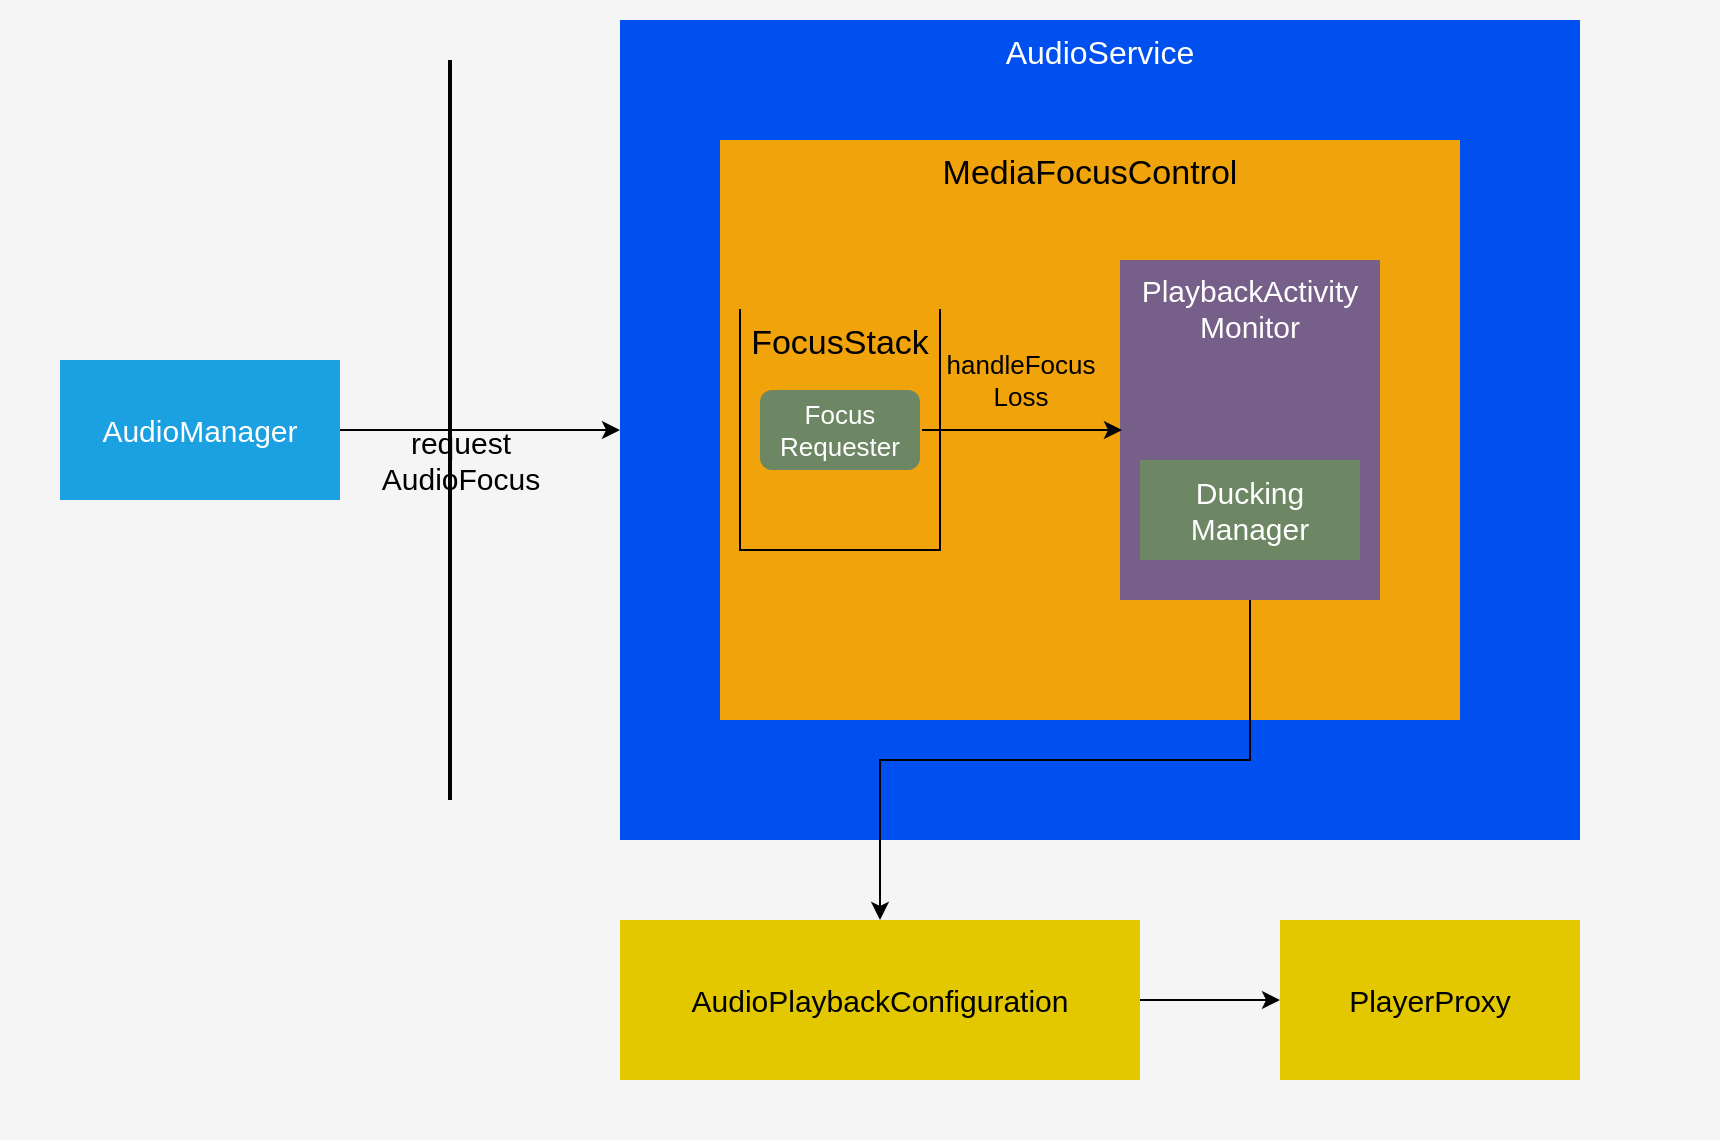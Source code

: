 <mxfile version="14.2.4" type="embed">
    <diagram id="RJC99PvxAYJV8UOK-OhZ" name="Page-1">
        <mxGraphModel dx="749" dy="574" grid="1" gridSize="10" guides="1" tooltips="1" connect="1" arrows="1" fold="1" page="1" pageScale="1" pageWidth="850" pageHeight="1100" math="0" shadow="0">
            <root>
                <mxCell id="0"/>
                <mxCell id="1" parent="0"/>
                <mxCell id="2" value="" style="rounded=0;whiteSpace=wrap;html=1;fillColor=#f5f5f5;fontColor=#333333;strokeColor=none;verticalAlign=top;" vertex="1" parent="1">
                    <mxGeometry x="10" y="10" width="860" height="570" as="geometry"/>
                </mxCell>
                <mxCell id="28" value="" style="line;strokeWidth=2;direction=south;html=1;labelBackgroundColor=none;fontSize=13;fontColor=#000000;strokeColor=#000000;" vertex="1" parent="1">
                    <mxGeometry x="230" y="40" width="10" height="370" as="geometry"/>
                </mxCell>
                <mxCell id="6" value="request&lt;br style=&quot;font-size: 15px;&quot;&gt;AudioFocus" style="edgeStyle=orthogonalEdgeStyle;rounded=0;orthogonalLoop=1;jettySize=auto;html=1;exitX=1;exitY=0.5;exitDx=0;exitDy=0;entryX=0;entryY=0.5;entryDx=0;entryDy=0;strokeColor=#000000;labelBackgroundColor=none;fontColor=#000000;fontSize=15;" edge="1" parent="1" source="3" target="4">
                    <mxGeometry x="-0.143" y="-15" relative="1" as="geometry">
                        <mxPoint as="offset"/>
                    </mxGeometry>
                </mxCell>
                <mxCell id="3" value="AudioManager" style="text;html=1;fillColor=#1ba1e2;align=center;verticalAlign=middle;whiteSpace=wrap;rounded=0;fontColor=#ffffff;fontSize=15;" vertex="1" parent="1">
                    <mxGeometry x="40" y="190" width="140" height="70" as="geometry"/>
                </mxCell>
                <mxCell id="4" value="AudioService" style="text;html=1;fillColor=#0050ef;align=center;verticalAlign=top;whiteSpace=wrap;rounded=0;fontColor=#ffffff;fontSize=16;" vertex="1" parent="1">
                    <mxGeometry x="320" y="20" width="480" height="410" as="geometry"/>
                </mxCell>
                <mxCell id="7" value="MediaFocusControl" style="rounded=0;whiteSpace=wrap;html=1;fillColor=#f0a30a;verticalAlign=top;fontSize=17;strokeColor=none;fontColor=#000000;" vertex="1" parent="1">
                    <mxGeometry x="370" y="80" width="370" height="290" as="geometry"/>
                </mxCell>
                <mxCell id="8" value="FocusStack" style="shape=partialRectangle;whiteSpace=wrap;html=1;bottom=1;right=1;left=1;top=0;fillColor=none;routingCenterX=-0.5;fontSize=17;fontColor=#000000;strokeColor=#000000;verticalAlign=top;" vertex="1" parent="1">
                    <mxGeometry x="380" y="165" width="100" height="120" as="geometry"/>
                </mxCell>
                <mxCell id="15" value="Focus&lt;br&gt;Requester" style="rounded=1;whiteSpace=wrap;html=1;fontSize=13;fontColor=#ffffff;fillColor=#6d8764;strokeColor=none;" vertex="1" parent="1">
                    <mxGeometry x="390" y="205" width="80" height="40" as="geometry"/>
                </mxCell>
                <mxCell id="31" style="edgeStyle=orthogonalEdgeStyle;rounded=0;orthogonalLoop=1;jettySize=auto;html=1;exitX=0.5;exitY=1;exitDx=0;exitDy=0;labelBackgroundColor=none;strokeColor=#000000;fontSize=15;fontColor=#000000;" edge="1" parent="1" source="16" target="29">
                    <mxGeometry relative="1" as="geometry"/>
                </mxCell>
                <mxCell id="16" value="PlaybackActivity&lt;br style=&quot;font-size: 15px;&quot;&gt;Monitor" style="rounded=0;whiteSpace=wrap;html=1;fontSize=15;fontColor=#ffffff;fillColor=#76608a;strokeColor=none;verticalAlign=top;" vertex="1" parent="1">
                    <mxGeometry x="570" y="140" width="130" height="170" as="geometry"/>
                </mxCell>
                <mxCell id="19" value="Ducking&lt;br&gt;Manager" style="shape=ext;double=1;rounded=0;whiteSpace=wrap;html=1;labelBackgroundColor=none;fontSize=15;fontColor=#ffffff;fillColor=#6d8764;strokeColor=none;" vertex="1" parent="1">
                    <mxGeometry x="580" y="240" width="110" height="50" as="geometry"/>
                </mxCell>
                <mxCell id="24" value="handleFocus&lt;br&gt;Loss" style="endArrow=classic;html=1;labelBackgroundColor=none;strokeColor=#000000;fontSize=13;fontColor=#000000;exitX=1;exitY=0.5;exitDx=0;exitDy=0;entryX=0;entryY=0.5;entryDx=0;entryDy=0;" edge="1" parent="1">
                    <mxGeometry x="-0.02" y="25" width="50" height="50" relative="1" as="geometry">
                        <mxPoint x="471" y="225" as="sourcePoint"/>
                        <mxPoint x="571" y="225" as="targetPoint"/>
                        <mxPoint as="offset"/>
                    </mxGeometry>
                </mxCell>
                <mxCell id="32" style="edgeStyle=orthogonalEdgeStyle;rounded=0;orthogonalLoop=1;jettySize=auto;html=1;exitX=1;exitY=0.5;exitDx=0;exitDy=0;entryX=0;entryY=0.5;entryDx=0;entryDy=0;labelBackgroundColor=none;strokeColor=#000000;fontSize=15;fontColor=#000000;" edge="1" parent="1" source="29" target="30">
                    <mxGeometry relative="1" as="geometry"/>
                </mxCell>
                <mxCell id="29" value="AudioPlaybackConfiguration" style="shape=ext;double=1;rounded=0;whiteSpace=wrap;html=1;labelBackgroundColor=none;fontSize=15;fillColor=#e3c800;strokeColor=none;fontColor=#000000;" vertex="1" parent="1">
                    <mxGeometry x="320" y="470" width="260" height="80" as="geometry"/>
                </mxCell>
                <mxCell id="30" value="PlayerProxy" style="shape=ext;double=1;rounded=0;whiteSpace=wrap;html=1;labelBackgroundColor=none;fontSize=15;fillColor=#e3c800;strokeColor=none;fontColor=#000000;" vertex="1" parent="1">
                    <mxGeometry x="650" y="470" width="150" height="80" as="geometry"/>
                </mxCell>
            </root>
        </mxGraphModel>
    </diagram>
</mxfile>